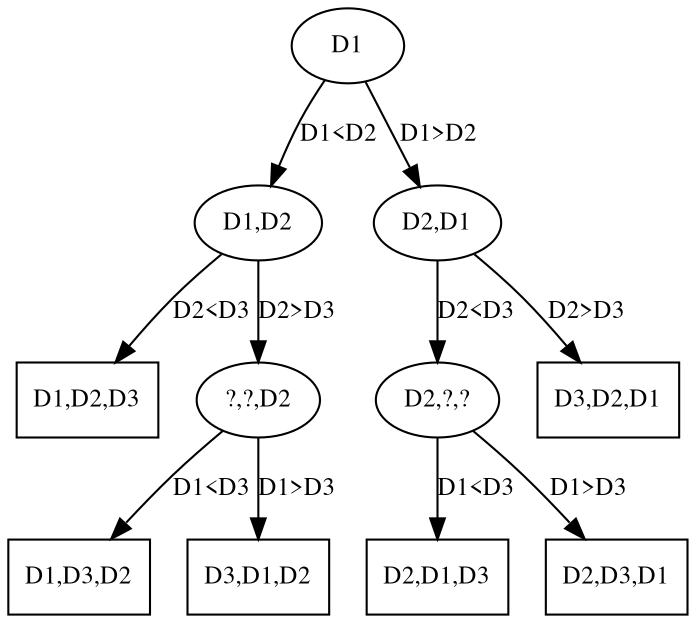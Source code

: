 digraph T {
    graph [fontname="times";fontsize=12];
    node [fontname="times";fontsize=12];
    edge [fontname="times";fontsize=12];
    "D1" -> "D1,D2" [label="D1<D2"];
    "D1" -> "D2,D1" [label="D1>D2"];
    "D1,D2,D3" [shape=box];
    "D1,D2" -> "D1,D2,D3" [label="D2<D3"];
    "D1,D2" -> "?,?,D2" [label="D2>D3"];
    "D2,D1" -> "D2,?,?" [label="D2<D3"];
    "D3,D2,D1" [shape=box];
    "D2,D1" -> "D3,D2,D1" [label="D2>D3"];
    "D1,D3,D2" [shape=box];
    "?,?,D2" -> "D1,D3,D2" [label="D1<D3"];
    "D3,D1,D2" [shape=box];
    "?,?,D2" -> "D3,D1,D2" [label="D1>D3"];
    "D2,D1,D3" [shape=box];
    "D2,?,?" -> "D2,D1,D3" [label="D1<D3"];
    "D2,D3,D1" [shape=box];
    "D2,?,?" -> "D2,D3,D1" [label="D1>D3"];
}
